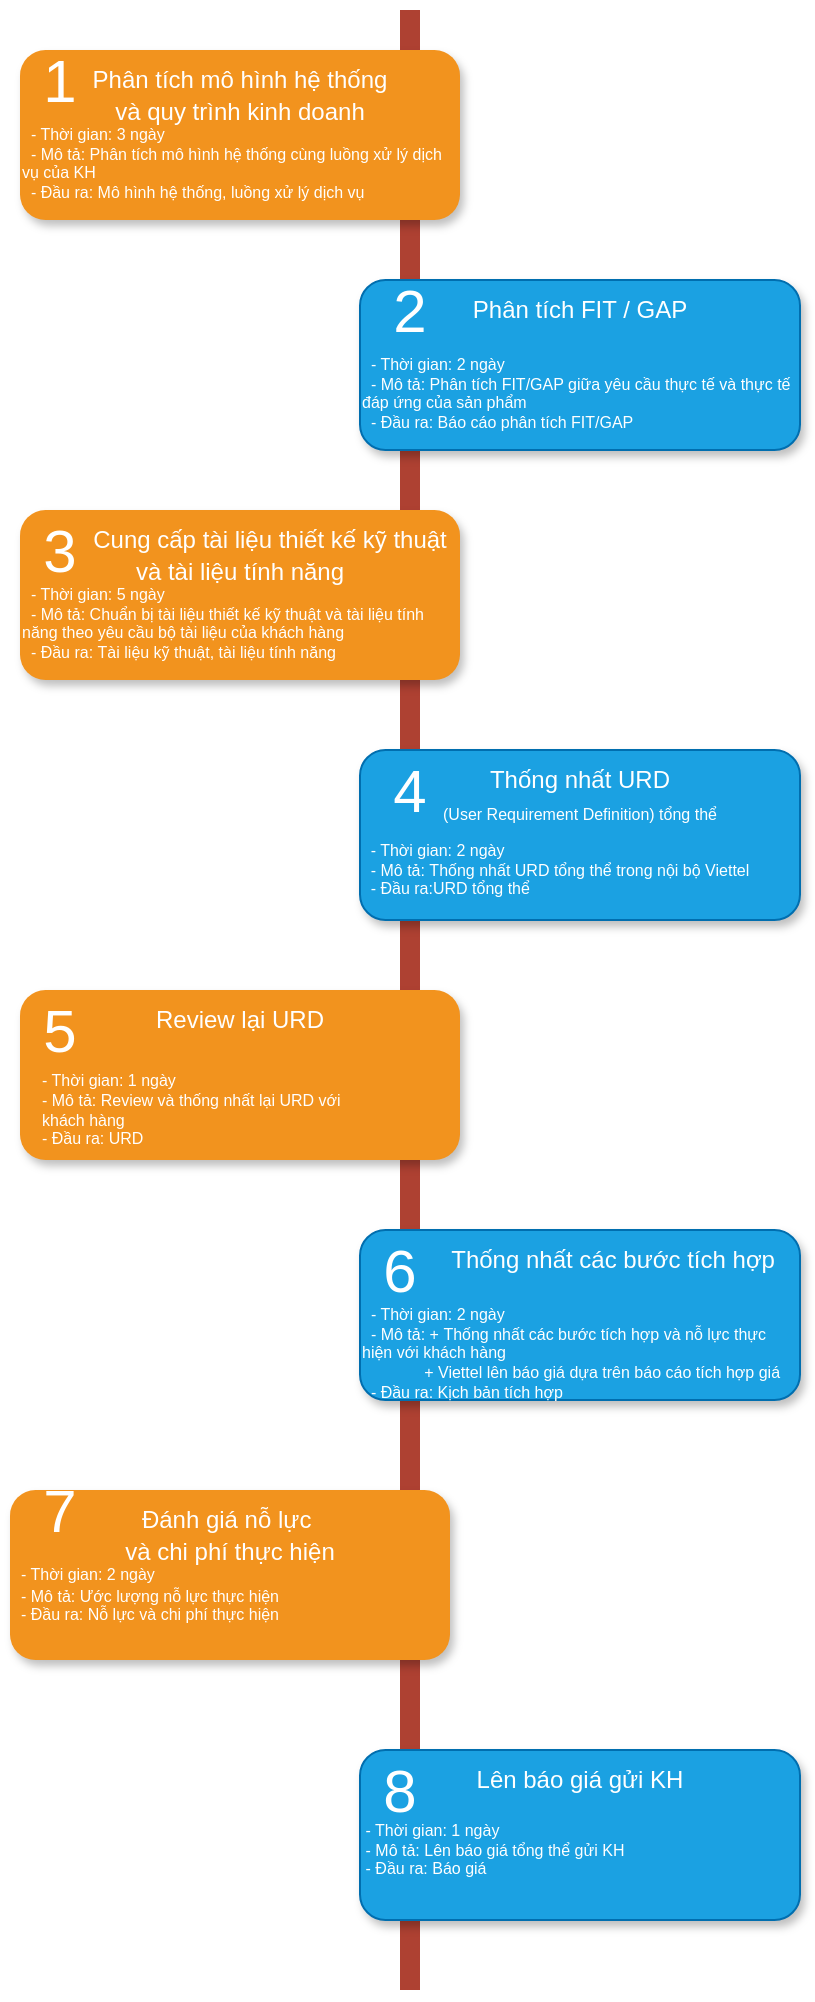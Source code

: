<mxfile version="13.10.4" type="github">
  <diagram name="Page-1" id="fbcf5db9-b524-4cd4-e4f3-379dc89c3999">
    <mxGraphModel dx="859" dy="542" grid="1" gridSize="10" guides="1" tooltips="1" connect="1" arrows="1" fold="1" page="1" pageScale="1" pageWidth="850" pageHeight="1100" background="#ffffff" math="0" shadow="0">
      <root>
        <mxCell id="0" />
        <mxCell id="1" parent="0" />
        <mxCell id="2a0f93b5c73ef8e7-1" value="" style="line;strokeWidth=10;direction=south;html=1;fillColor=none;fontSize=13;fontColor=#000000;align=center;strokeColor=#AE4132;" parent="1" vertex="1">
          <mxGeometry x="360" y="70" width="10" height="990" as="geometry" />
        </mxCell>
        <mxCell id="2a0f93b5c73ef8e7-2" value="&lt;font style=&quot;font-size: 12px&quot;&gt;Phân tích mô hình hệ thống&lt;br&gt;và quy trình kinh doanh&lt;br&gt;&lt;/font&gt;&lt;div style=&quot;text-align: left ; font-size: 8px&quot;&gt;&lt;span&gt;&lt;font style=&quot;font-size: 8px&quot;&gt;&amp;nbsp; - Thời gian: 3 ngày&lt;/font&gt;&lt;/span&gt;&lt;/div&gt;&lt;div style=&quot;text-align: left ; font-size: 8px&quot;&gt;&lt;span&gt;&lt;font style=&quot;font-size: 8px&quot;&gt;&amp;nbsp; - Mô tả: Phân tích mô hình hệ thống cùng luồng xử lý dịch&amp;nbsp; vụ của KH&lt;/font&gt;&lt;/span&gt;&lt;/div&gt;&lt;div style=&quot;text-align: left ; font-size: 8px&quot;&gt;&lt;span&gt;&lt;font style=&quot;font-size: 8px&quot;&gt;&amp;nbsp; - Đầu ra: Mô hình hệ thống, luồng xử lý dịch vụ&lt;/font&gt;&lt;/span&gt;&lt;/div&gt;&lt;div style=&quot;text-align: left ; font-size: 8px&quot;&gt;&lt;span&gt;&lt;font style=&quot;font-size: 8px&quot;&gt;&lt;br&gt;&lt;/font&gt;&lt;/span&gt;&lt;/div&gt;&lt;div style=&quot;text-align: left ; font-size: 8px&quot;&gt;&lt;span&gt;&lt;font style=&quot;font-size: 8px&quot;&gt;&lt;br&gt;&lt;/font&gt;&lt;/span&gt;&lt;/div&gt;&lt;div style=&quot;text-align: left ; font-size: 8px&quot;&gt;&lt;span&gt;&lt;br&gt;&lt;/span&gt;&lt;/div&gt;" style="rounded=1;whiteSpace=wrap;html=1;strokeColor=none;strokeWidth=1;fillColor=#F2931E;fontSize=13;fontColor=#FFFFFF;align=center;gradientColor=none;gradientDirection=east;verticalAlign=top;shadow=1;" parent="1" vertex="1">
          <mxGeometry x="170" y="90" width="220" height="85" as="geometry" />
        </mxCell>
        <mxCell id="2a0f93b5c73ef8e7-3" value="1" style="text;html=1;strokeColor=none;fillColor=none;align=center;verticalAlign=middle;whiteSpace=wrap;fontSize=30;fontColor=#FFFFFF;" parent="1" vertex="1">
          <mxGeometry x="170" y="95" width="40" height="20" as="geometry" />
        </mxCell>
        <mxCell id="xUvLT5V0MFyeU-wpGkpq-1" value="&lt;font&gt;&lt;font style=&quot;font-size: 12px&quot;&gt;Phân tích FIT / GAP&lt;/font&gt;&lt;br&gt;&lt;br&gt;&lt;/font&gt;&lt;div style=&quot;text-align: left ; font-size: 8px&quot;&gt;&lt;span&gt;&lt;font style=&quot;font-size: 8px&quot;&gt;&amp;nbsp; - Thời gian: 2 ngày&lt;/font&gt;&lt;/span&gt;&lt;/div&gt;&lt;div style=&quot;text-align: left ; font-size: 8px&quot;&gt;&lt;span&gt;&lt;font style=&quot;font-size: 8px&quot;&gt;&amp;nbsp; - Mô tả:&amp;nbsp;&lt;/font&gt;&lt;/span&gt;&lt;span&gt;Phân tích FIT/GAP giữa yêu cầu thực tế và thực tế đáp ứng của sản phẩm&lt;/span&gt;&lt;/div&gt;&lt;div style=&quot;text-align: left ; font-size: 8px&quot;&gt;&lt;span&gt;&lt;font style=&quot;font-size: 8px&quot;&gt;&amp;nbsp; - Đầu ra:&amp;nbsp;&lt;/font&gt;&lt;/span&gt;&lt;span&gt;Báo cáo phân tích FIT/GAP&lt;/span&gt;&lt;/div&gt;&lt;div style=&quot;text-align: left ; font-size: 8px&quot;&gt;&lt;span&gt;&lt;font style=&quot;font-size: 8px&quot;&gt;&lt;br&gt;&lt;/font&gt;&lt;/span&gt;&lt;/div&gt;&lt;div style=&quot;text-align: left ; font-size: 8px&quot;&gt;&lt;span&gt;&lt;br&gt;&lt;/span&gt;&lt;/div&gt;" style="rounded=1;whiteSpace=wrap;html=1;strokeColor=#006EAF;strokeWidth=1;fillColor=#1ba1e2;fontSize=13;fontColor=#ffffff;align=center;gradientDirection=east;verticalAlign=top;shadow=1;" vertex="1" parent="1">
          <mxGeometry x="340" y="205" width="220" height="85" as="geometry" />
        </mxCell>
        <mxCell id="xUvLT5V0MFyeU-wpGkpq-2" value="2" style="text;html=1;strokeColor=none;fillColor=none;align=center;verticalAlign=middle;whiteSpace=wrap;fontSize=30;fontColor=#FFFFFF;" vertex="1" parent="1">
          <mxGeometry x="345" y="210" width="40" height="20" as="geometry" />
        </mxCell>
        <mxCell id="xUvLT5V0MFyeU-wpGkpq-3" value="&lt;font style=&quot;font-size: 12px&quot;&gt;&amp;nbsp; &amp;nbsp; &amp;nbsp; &amp;nbsp; &amp;nbsp;Cung cấp tài liệu thiết kế kỹ thuật &lt;br&gt;và tài liệu tính năng&lt;br&gt;&lt;/font&gt;&lt;div style=&quot;text-align: left ; font-size: 8px&quot;&gt;&lt;span&gt;&lt;font style=&quot;font-size: 8px&quot;&gt;&amp;nbsp; - Thời gian: 5 ngày&lt;/font&gt;&lt;/span&gt;&lt;/div&gt;&lt;div style=&quot;text-align: left ; font-size: 8px&quot;&gt;&lt;span&gt;&lt;font style=&quot;font-size: 8px&quot;&gt;&amp;nbsp; - Mô tả:&amp;nbsp;&lt;/font&gt;&lt;/span&gt;&lt;span&gt;Chuẩn bị tài liệu thiết kế kỹ thuật và tài liệu tính năng theo yêu cầu bộ tài liệu của khách hàng&lt;/span&gt;&lt;/div&gt;&lt;div style=&quot;text-align: left ; font-size: 8px&quot;&gt;&lt;span&gt;&lt;font style=&quot;font-size: 8px&quot;&gt;&amp;nbsp; - Đầu ra:&amp;nbsp;&lt;/font&gt;&lt;/span&gt;&lt;span&gt;Tài liệu kỹ thuật, tài liệu tính năng&lt;/span&gt;&lt;/div&gt;&lt;div style=&quot;text-align: left ; font-size: 8px&quot;&gt;&lt;span&gt;&lt;font style=&quot;font-size: 8px&quot;&gt;&lt;br&gt;&lt;/font&gt;&lt;/span&gt;&lt;/div&gt;&lt;div style=&quot;text-align: left ; font-size: 8px&quot;&gt;&lt;span&gt;&lt;br&gt;&lt;/span&gt;&lt;/div&gt;" style="rounded=1;whiteSpace=wrap;html=1;strokeColor=none;strokeWidth=1;fillColor=#F2931E;fontSize=13;fontColor=#FFFFFF;align=center;gradientColor=none;gradientDirection=east;verticalAlign=top;shadow=1;" vertex="1" parent="1">
          <mxGeometry x="170" y="320" width="220" height="85" as="geometry" />
        </mxCell>
        <mxCell id="xUvLT5V0MFyeU-wpGkpq-4" value="3" style="text;html=1;strokeColor=none;fillColor=none;align=center;verticalAlign=middle;whiteSpace=wrap;fontSize=30;fontColor=#FFFFFF;" vertex="1" parent="1">
          <mxGeometry x="170" y="330" width="40" height="20" as="geometry" />
        </mxCell>
        <mxCell id="xUvLT5V0MFyeU-wpGkpq-5" value="&lt;font&gt;&lt;font style=&quot;font-size: 12px&quot;&gt;Thống nhất URD &lt;/font&gt;&lt;br&gt;&lt;span style=&quot;font-size: 8px&quot;&gt;(User Requirement Definition) tổng thể&lt;/span&gt;&lt;br&gt;&lt;div style=&quot;font-size: 8px ; text-align: left&quot;&gt;&lt;br&gt;&lt;/div&gt;&lt;/font&gt;&lt;div style=&quot;text-align: left ; font-size: 8px&quot;&gt;&lt;span&gt;&lt;font style=&quot;font-size: 8px&quot;&gt;&lt;br&gt;&lt;/font&gt;&lt;/span&gt;&lt;/div&gt;&lt;div style=&quot;text-align: left ; font-size: 8px&quot;&gt;&lt;span&gt;&lt;br&gt;&lt;/span&gt;&lt;/div&gt;" style="rounded=1;whiteSpace=wrap;html=1;strokeColor=#006EAF;strokeWidth=1;fillColor=#1ba1e2;fontSize=13;fontColor=#ffffff;align=center;gradientDirection=east;verticalAlign=top;shadow=1;" vertex="1" parent="1">
          <mxGeometry x="340" y="440" width="220" height="85" as="geometry" />
        </mxCell>
        <mxCell id="xUvLT5V0MFyeU-wpGkpq-6" value="4" style="text;html=1;strokeColor=none;fillColor=none;align=center;verticalAlign=middle;whiteSpace=wrap;fontSize=30;fontColor=#FFFFFF;" vertex="1" parent="1">
          <mxGeometry x="345" y="450" width="40" height="20" as="geometry" />
        </mxCell>
        <mxCell id="xUvLT5V0MFyeU-wpGkpq-7" value="&lt;font&gt;&lt;font style=&quot;font-size: 12px&quot;&gt;Review lại URD&lt;/font&gt;&lt;br&gt;&lt;br&gt;&lt;/font&gt;&lt;div style=&quot;text-align: left ; font-size: 8px&quot;&gt;&lt;span&gt;&lt;font style=&quot;font-size: 8px&quot;&gt;&lt;br&gt;&lt;/font&gt;&lt;/span&gt;&lt;/div&gt;&lt;div style=&quot;text-align: left ; font-size: 8px&quot;&gt;&lt;span&gt;&lt;font style=&quot;font-size: 8px&quot;&gt;&lt;br&gt;&lt;/font&gt;&lt;/span&gt;&lt;/div&gt;&lt;div style=&quot;text-align: left ; font-size: 8px&quot;&gt;&lt;span&gt;&lt;font style=&quot;font-size: 8px&quot;&gt;&lt;br&gt;&lt;/font&gt;&lt;/span&gt;&lt;/div&gt;&lt;div style=&quot;text-align: left ; font-size: 8px&quot;&gt;&lt;span&gt;&lt;br&gt;&lt;/span&gt;&lt;/div&gt;" style="rounded=1;whiteSpace=wrap;html=1;strokeColor=none;strokeWidth=1;fillColor=#F2931E;fontSize=13;fontColor=#FFFFFF;align=center;gradientColor=none;gradientDirection=east;verticalAlign=top;shadow=1;" vertex="1" parent="1">
          <mxGeometry x="170" y="560" width="220" height="85" as="geometry" />
        </mxCell>
        <mxCell id="xUvLT5V0MFyeU-wpGkpq-8" value="&lt;font style=&quot;font-size: 12px&quot;&gt;&lt;span&gt;&amp;nbsp; &amp;nbsp; &amp;nbsp; &amp;nbsp; &amp;nbsp; Thống nhất các bước tích hợp&lt;br&gt;&lt;/span&gt;&lt;br&gt;&lt;/font&gt;&lt;div style=&quot;text-align: left ; font-size: 8px&quot;&gt;&lt;span&gt;&lt;font style=&quot;font-size: 8px&quot;&gt;&amp;nbsp; - Thời gian: 2 ngày&lt;/font&gt;&lt;/span&gt;&lt;/div&gt;&lt;div style=&quot;text-align: left ; font-size: 8px&quot;&gt;&lt;span&gt;&lt;font style=&quot;font-size: 8px&quot;&gt;&amp;nbsp; - Mô tả: +&amp;nbsp;&lt;/font&gt;&lt;/span&gt;&lt;span&gt;Thống nhất các bước tích hợp và nỗ lực thực hiện với khách hàng&lt;/span&gt;&lt;/div&gt;&lt;div style=&quot;text-align: left ; font-size: 8px&quot;&gt;&amp;nbsp; &amp;nbsp; &amp;nbsp; &amp;nbsp; &amp;nbsp; &amp;nbsp; &amp;nbsp; + Viettel lên báo giá dựa trên báo cáo tích hợp giá&lt;/div&gt;&lt;div style=&quot;text-align: left ; font-size: 8px&quot;&gt;&lt;span&gt;&lt;font style=&quot;font-size: 8px&quot;&gt;&amp;nbsp; - Đầu ra: Kịch bản tích hợp&lt;/font&gt;&lt;/span&gt;&lt;/div&gt;&lt;div style=&quot;text-align: left ; font-size: 8px&quot;&gt;&lt;span&gt;&lt;font style=&quot;font-size: 8px&quot;&gt;&lt;br&gt;&lt;/font&gt;&lt;/span&gt;&lt;/div&gt;&lt;div style=&quot;text-align: left ; font-size: 8px&quot;&gt;&lt;span&gt;&lt;font style=&quot;font-size: 8px&quot;&gt;&lt;br&gt;&lt;/font&gt;&lt;/span&gt;&lt;/div&gt;&lt;div style=&quot;text-align: left ; font-size: 8px&quot;&gt;&lt;span&gt;&lt;br&gt;&lt;/span&gt;&lt;/div&gt;" style="rounded=1;whiteSpace=wrap;html=1;strokeColor=#006EAF;strokeWidth=1;fillColor=#1ba1e2;fontSize=13;fontColor=#ffffff;align=center;gradientDirection=east;verticalAlign=top;shadow=1;" vertex="1" parent="1">
          <mxGeometry x="340" y="680" width="220" height="85" as="geometry" />
        </mxCell>
        <mxCell id="xUvLT5V0MFyeU-wpGkpq-9" value="&lt;div style=&quot;text-align: center&quot;&gt;&lt;span style=&quot;text-align: left&quot;&gt;&lt;font style=&quot;font-size: 12px&quot;&gt;Đánh giá nỗ lực&amp;nbsp;&lt;/font&gt;&lt;/span&gt;&lt;/div&gt;&lt;div style=&quot;text-align: center&quot;&gt;&lt;span style=&quot;text-align: left&quot;&gt;&lt;font style=&quot;font-size: 12px&quot;&gt;và chi phí thực hiện&lt;/font&gt;&lt;/span&gt;&lt;/div&gt;&lt;div style=&quot;text-align: left&quot;&gt;&lt;br&gt;&lt;/div&gt;&lt;div style=&quot;text-align: left ; font-size: 8px&quot;&gt;&lt;span&gt;&lt;font style=&quot;font-size: 8px&quot;&gt;&lt;br&gt;&lt;/font&gt;&lt;/span&gt;&lt;/div&gt;&lt;div style=&quot;text-align: left ; font-size: 8px&quot;&gt;&lt;span&gt;&lt;font style=&quot;font-size: 8px&quot;&gt;&lt;br&gt;&lt;/font&gt;&lt;/span&gt;&lt;/div&gt;&lt;div style=&quot;text-align: left ; font-size: 8px&quot;&gt;&lt;span&gt;&lt;br&gt;&lt;/span&gt;&lt;/div&gt;" style="rounded=1;whiteSpace=wrap;html=1;strokeColor=none;strokeWidth=1;fillColor=#F2931E;fontSize=13;fontColor=#FFFFFF;align=center;gradientColor=none;gradientDirection=east;verticalAlign=top;shadow=1;" vertex="1" parent="1">
          <mxGeometry x="165" y="810" width="220" height="85" as="geometry" />
        </mxCell>
        <mxCell id="xUvLT5V0MFyeU-wpGkpq-10" value="5" style="text;html=1;strokeColor=none;fillColor=none;align=center;verticalAlign=middle;whiteSpace=wrap;fontSize=30;fontColor=#FFFFFF;" vertex="1" parent="1">
          <mxGeometry x="170" y="570" width="40" height="20" as="geometry" />
        </mxCell>
        <mxCell id="xUvLT5V0MFyeU-wpGkpq-11" value="6" style="text;html=1;strokeColor=none;fillColor=none;align=center;verticalAlign=middle;whiteSpace=wrap;fontSize=30;fontColor=#FFFFFF;" vertex="1" parent="1">
          <mxGeometry x="340" y="690" width="40" height="20" as="geometry" />
        </mxCell>
        <mxCell id="xUvLT5V0MFyeU-wpGkpq-12" value="7" style="text;html=1;strokeColor=none;fillColor=none;align=center;verticalAlign=middle;whiteSpace=wrap;fontSize=30;fontColor=#FFFFFF;" vertex="1" parent="1">
          <mxGeometry x="170" y="810" width="40" height="20" as="geometry" />
        </mxCell>
        <mxCell id="xUvLT5V0MFyeU-wpGkpq-27" value="&lt;div&gt;&lt;font style=&quot;font-size: 12px&quot;&gt;Lên báo giá gửi KH&lt;/font&gt;&lt;/div&gt;&lt;div&gt;&lt;br&gt;&lt;/div&gt;&lt;div style=&quot;text-align: left ; font-size: 8px&quot;&gt;&lt;span&gt;&lt;font style=&quot;font-size: 8px&quot;&gt;&lt;br&gt;&lt;/font&gt;&lt;/span&gt;&lt;/div&gt;&lt;div style=&quot;text-align: left ; font-size: 8px&quot;&gt;&lt;span&gt;&lt;font style=&quot;font-size: 8px&quot;&gt;&lt;br&gt;&lt;/font&gt;&lt;/span&gt;&lt;/div&gt;&lt;div style=&quot;text-align: left ; font-size: 8px&quot;&gt;&lt;span&gt;&lt;br&gt;&lt;/span&gt;&lt;/div&gt;" style="rounded=1;whiteSpace=wrap;html=1;strokeColor=#006EAF;strokeWidth=1;fillColor=#1ba1e2;fontSize=13;fontColor=#ffffff;align=center;gradientDirection=east;verticalAlign=top;shadow=1;" vertex="1" parent="1">
          <mxGeometry x="340" y="940" width="220" height="85" as="geometry" />
        </mxCell>
        <mxCell id="xUvLT5V0MFyeU-wpGkpq-28" value="8" style="text;html=1;strokeColor=none;fillColor=none;align=center;verticalAlign=middle;whiteSpace=wrap;fontSize=30;fontColor=#FFFFFF;" vertex="1" parent="1">
          <mxGeometry x="340" y="950" width="40" height="20" as="geometry" />
        </mxCell>
        <mxCell id="xUvLT5V0MFyeU-wpGkpq-29" value="&lt;div style=&quot;color: rgb(255 , 255 , 255) ; text-align: left ; font-size: 8px&quot;&gt;- Thời gian: 1 ngày&lt;/div&gt;&lt;div style=&quot;color: rgb(255 , 255 , 255) ; text-align: left ; font-size: 8px&quot;&gt;- Mô tả: Lên báo giá tổng thể gửi KH&lt;/div&gt;&lt;div style=&quot;color: rgb(255 , 255 , 255) ; text-align: left ; font-size: 8px&quot;&gt;- Đầu ra: Báo giá&lt;/div&gt;" style="text;html=1;strokeColor=none;fillColor=none;align=center;verticalAlign=middle;whiteSpace=wrap;rounded=0;" vertex="1" parent="1">
          <mxGeometry x="340" y="980" width="135" height="20" as="geometry" />
        </mxCell>
        <mxCell id="xUvLT5V0MFyeU-wpGkpq-30" value="&lt;div style=&quot;color: rgb(255 , 255 , 255) ; font-size: 13px ; text-align: left&quot;&gt;&lt;span style=&quot;font-size: 8px&quot;&gt;- Thời gian: 2 ngày&lt;/span&gt;&lt;/div&gt;&lt;div style=&quot;color: rgb(255 , 255 , 255) ; text-align: left ; font-size: 8px&quot;&gt;- Mô tả: Ước lượng nỗ lực thực hiện&lt;/div&gt;&lt;div style=&quot;color: rgb(255 , 255 , 255) ; text-align: left ; font-size: 8px&quot;&gt;- Đầu ra: Nỗ lực và chi phí thực hiện&lt;/div&gt;" style="text;html=1;strokeColor=none;fillColor=none;align=center;verticalAlign=middle;whiteSpace=wrap;rounded=0;" vertex="1" parent="1">
          <mxGeometry x="160" y="850" width="150" height="20" as="geometry" />
        </mxCell>
        <mxCell id="xUvLT5V0MFyeU-wpGkpq-31" value="&lt;div style=&quot;color: rgb(255 , 255 , 255) ; text-align: left ; font-size: 8px&quot;&gt;- Thời gian: 1 ngày&lt;/div&gt;&lt;div style=&quot;color: rgb(255 , 255 , 255) ; text-align: left ; font-size: 8px&quot;&gt;- Mô tả:&amp;nbsp;Review và thống nhất lại URD với khách hàng&lt;/div&gt;&lt;div style=&quot;color: rgb(255 , 255 , 255) ; text-align: left ; font-size: 8px&quot;&gt;- Đầu ra: URD&lt;/div&gt;" style="text;html=1;strokeColor=none;fillColor=none;align=center;verticalAlign=middle;whiteSpace=wrap;rounded=0;" vertex="1" parent="1">
          <mxGeometry x="180" y="610" width="160" height="20" as="geometry" />
        </mxCell>
        <mxCell id="xUvLT5V0MFyeU-wpGkpq-32" value="&lt;font style=&quot;color: rgb(255 , 255 , 255) ; font-size: 13px&quot;&gt;&lt;div style=&quot;font-size: 8px ; text-align: left&quot;&gt;- Thời gian: 2 ngày&lt;/div&gt;&lt;/font&gt;&lt;div style=&quot;color: rgb(255 , 255 , 255) ; text-align: left ; font-size: 8px&quot;&gt;- Mô tả:&amp;nbsp;Thống nhất URD tổng thể trong nội bộ Viettel&lt;/div&gt;&lt;div style=&quot;color: rgb(255 , 255 , 255) ; text-align: left ; font-size: 8px&quot;&gt;- Đầu ra:URD tổng thể&lt;/div&gt;" style="text;html=1;strokeColor=none;fillColor=none;align=center;verticalAlign=middle;whiteSpace=wrap;rounded=0;" vertex="1" parent="1">
          <mxGeometry x="340" y="490" width="200" height="20" as="geometry" />
        </mxCell>
      </root>
    </mxGraphModel>
  </diagram>
</mxfile>
